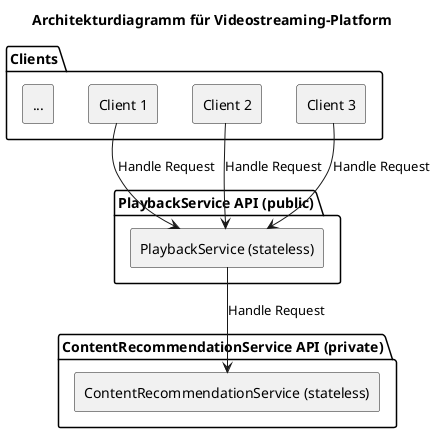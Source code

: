 @startuml
title Architekturdiagramm für Videostreaming-Platform

skinparam componentStyle rectangle

package "Clients" {
  [Client 1]
  [Client 2]
  [Client 3]
  [...]
}

package "PlaybackService API (public)" as PBS {
  component "PlaybackService (stateless)" as PS
}

package "ContentRecommendationService API (private)" as CRS {
  component "ContentRecommendationService (stateless)" as CS
}

[Client 1] -down-> PS : Handle Request
[Client 2] -down-> PS : Handle Request
[Client 3] -down-> PS : Handle Request
PS -down-> CS : Handle Request

@enduml
